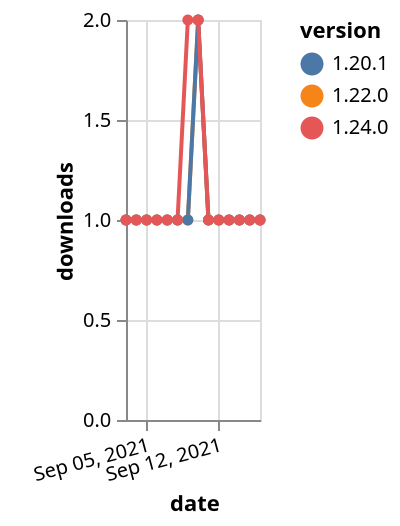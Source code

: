 {"$schema": "https://vega.github.io/schema/vega-lite/v5.json", "description": "A simple bar chart with embedded data.", "data": {"values": [{"date": "2021-09-03", "total": 195, "delta": 1, "version": "1.22.0"}, {"date": "2021-09-04", "total": 196, "delta": 1, "version": "1.22.0"}, {"date": "2021-09-05", "total": 197, "delta": 1, "version": "1.22.0"}, {"date": "2021-09-06", "total": 198, "delta": 1, "version": "1.22.0"}, {"date": "2021-09-07", "total": 199, "delta": 1, "version": "1.22.0"}, {"date": "2021-09-08", "total": 200, "delta": 1, "version": "1.22.0"}, {"date": "2021-09-09", "total": 201, "delta": 1, "version": "1.22.0"}, {"date": "2021-09-10", "total": 203, "delta": 2, "version": "1.22.0"}, {"date": "2021-09-11", "total": 204, "delta": 1, "version": "1.22.0"}, {"date": "2021-09-12", "total": 205, "delta": 1, "version": "1.22.0"}, {"date": "2021-09-13", "total": 206, "delta": 1, "version": "1.22.0"}, {"date": "2021-09-14", "total": 207, "delta": 1, "version": "1.22.0"}, {"date": "2021-09-15", "total": 208, "delta": 1, "version": "1.22.0"}, {"date": "2021-09-16", "total": 209, "delta": 1, "version": "1.22.0"}, {"date": "2021-09-03", "total": 248, "delta": 1, "version": "1.20.1"}, {"date": "2021-09-04", "total": 249, "delta": 1, "version": "1.20.1"}, {"date": "2021-09-05", "total": 250, "delta": 1, "version": "1.20.1"}, {"date": "2021-09-06", "total": 251, "delta": 1, "version": "1.20.1"}, {"date": "2021-09-07", "total": 252, "delta": 1, "version": "1.20.1"}, {"date": "2021-09-08", "total": 253, "delta": 1, "version": "1.20.1"}, {"date": "2021-09-09", "total": 254, "delta": 1, "version": "1.20.1"}, {"date": "2021-09-10", "total": 256, "delta": 2, "version": "1.20.1"}, {"date": "2021-09-11", "total": 257, "delta": 1, "version": "1.20.1"}, {"date": "2021-09-12", "total": 258, "delta": 1, "version": "1.20.1"}, {"date": "2021-09-13", "total": 259, "delta": 1, "version": "1.20.1"}, {"date": "2021-09-14", "total": 260, "delta": 1, "version": "1.20.1"}, {"date": "2021-09-15", "total": 261, "delta": 1, "version": "1.20.1"}, {"date": "2021-09-16", "total": 262, "delta": 1, "version": "1.20.1"}, {"date": "2021-09-03", "total": 182, "delta": 1, "version": "1.24.0"}, {"date": "2021-09-04", "total": 183, "delta": 1, "version": "1.24.0"}, {"date": "2021-09-05", "total": 184, "delta": 1, "version": "1.24.0"}, {"date": "2021-09-06", "total": 185, "delta": 1, "version": "1.24.0"}, {"date": "2021-09-07", "total": 186, "delta": 1, "version": "1.24.0"}, {"date": "2021-09-08", "total": 187, "delta": 1, "version": "1.24.0"}, {"date": "2021-09-09", "total": 189, "delta": 2, "version": "1.24.0"}, {"date": "2021-09-10", "total": 191, "delta": 2, "version": "1.24.0"}, {"date": "2021-09-11", "total": 192, "delta": 1, "version": "1.24.0"}, {"date": "2021-09-12", "total": 193, "delta": 1, "version": "1.24.0"}, {"date": "2021-09-13", "total": 194, "delta": 1, "version": "1.24.0"}, {"date": "2021-09-14", "total": 195, "delta": 1, "version": "1.24.0"}, {"date": "2021-09-15", "total": 196, "delta": 1, "version": "1.24.0"}, {"date": "2021-09-16", "total": 197, "delta": 1, "version": "1.24.0"}]}, "width": "container", "mark": {"type": "line", "point": {"filled": true}}, "encoding": {"x": {"field": "date", "type": "temporal", "timeUnit": "yearmonthdate", "title": "date", "axis": {"labelAngle": -15}}, "y": {"field": "delta", "type": "quantitative", "title": "downloads"}, "color": {"field": "version", "type": "nominal"}, "tooltip": {"field": "delta"}}}